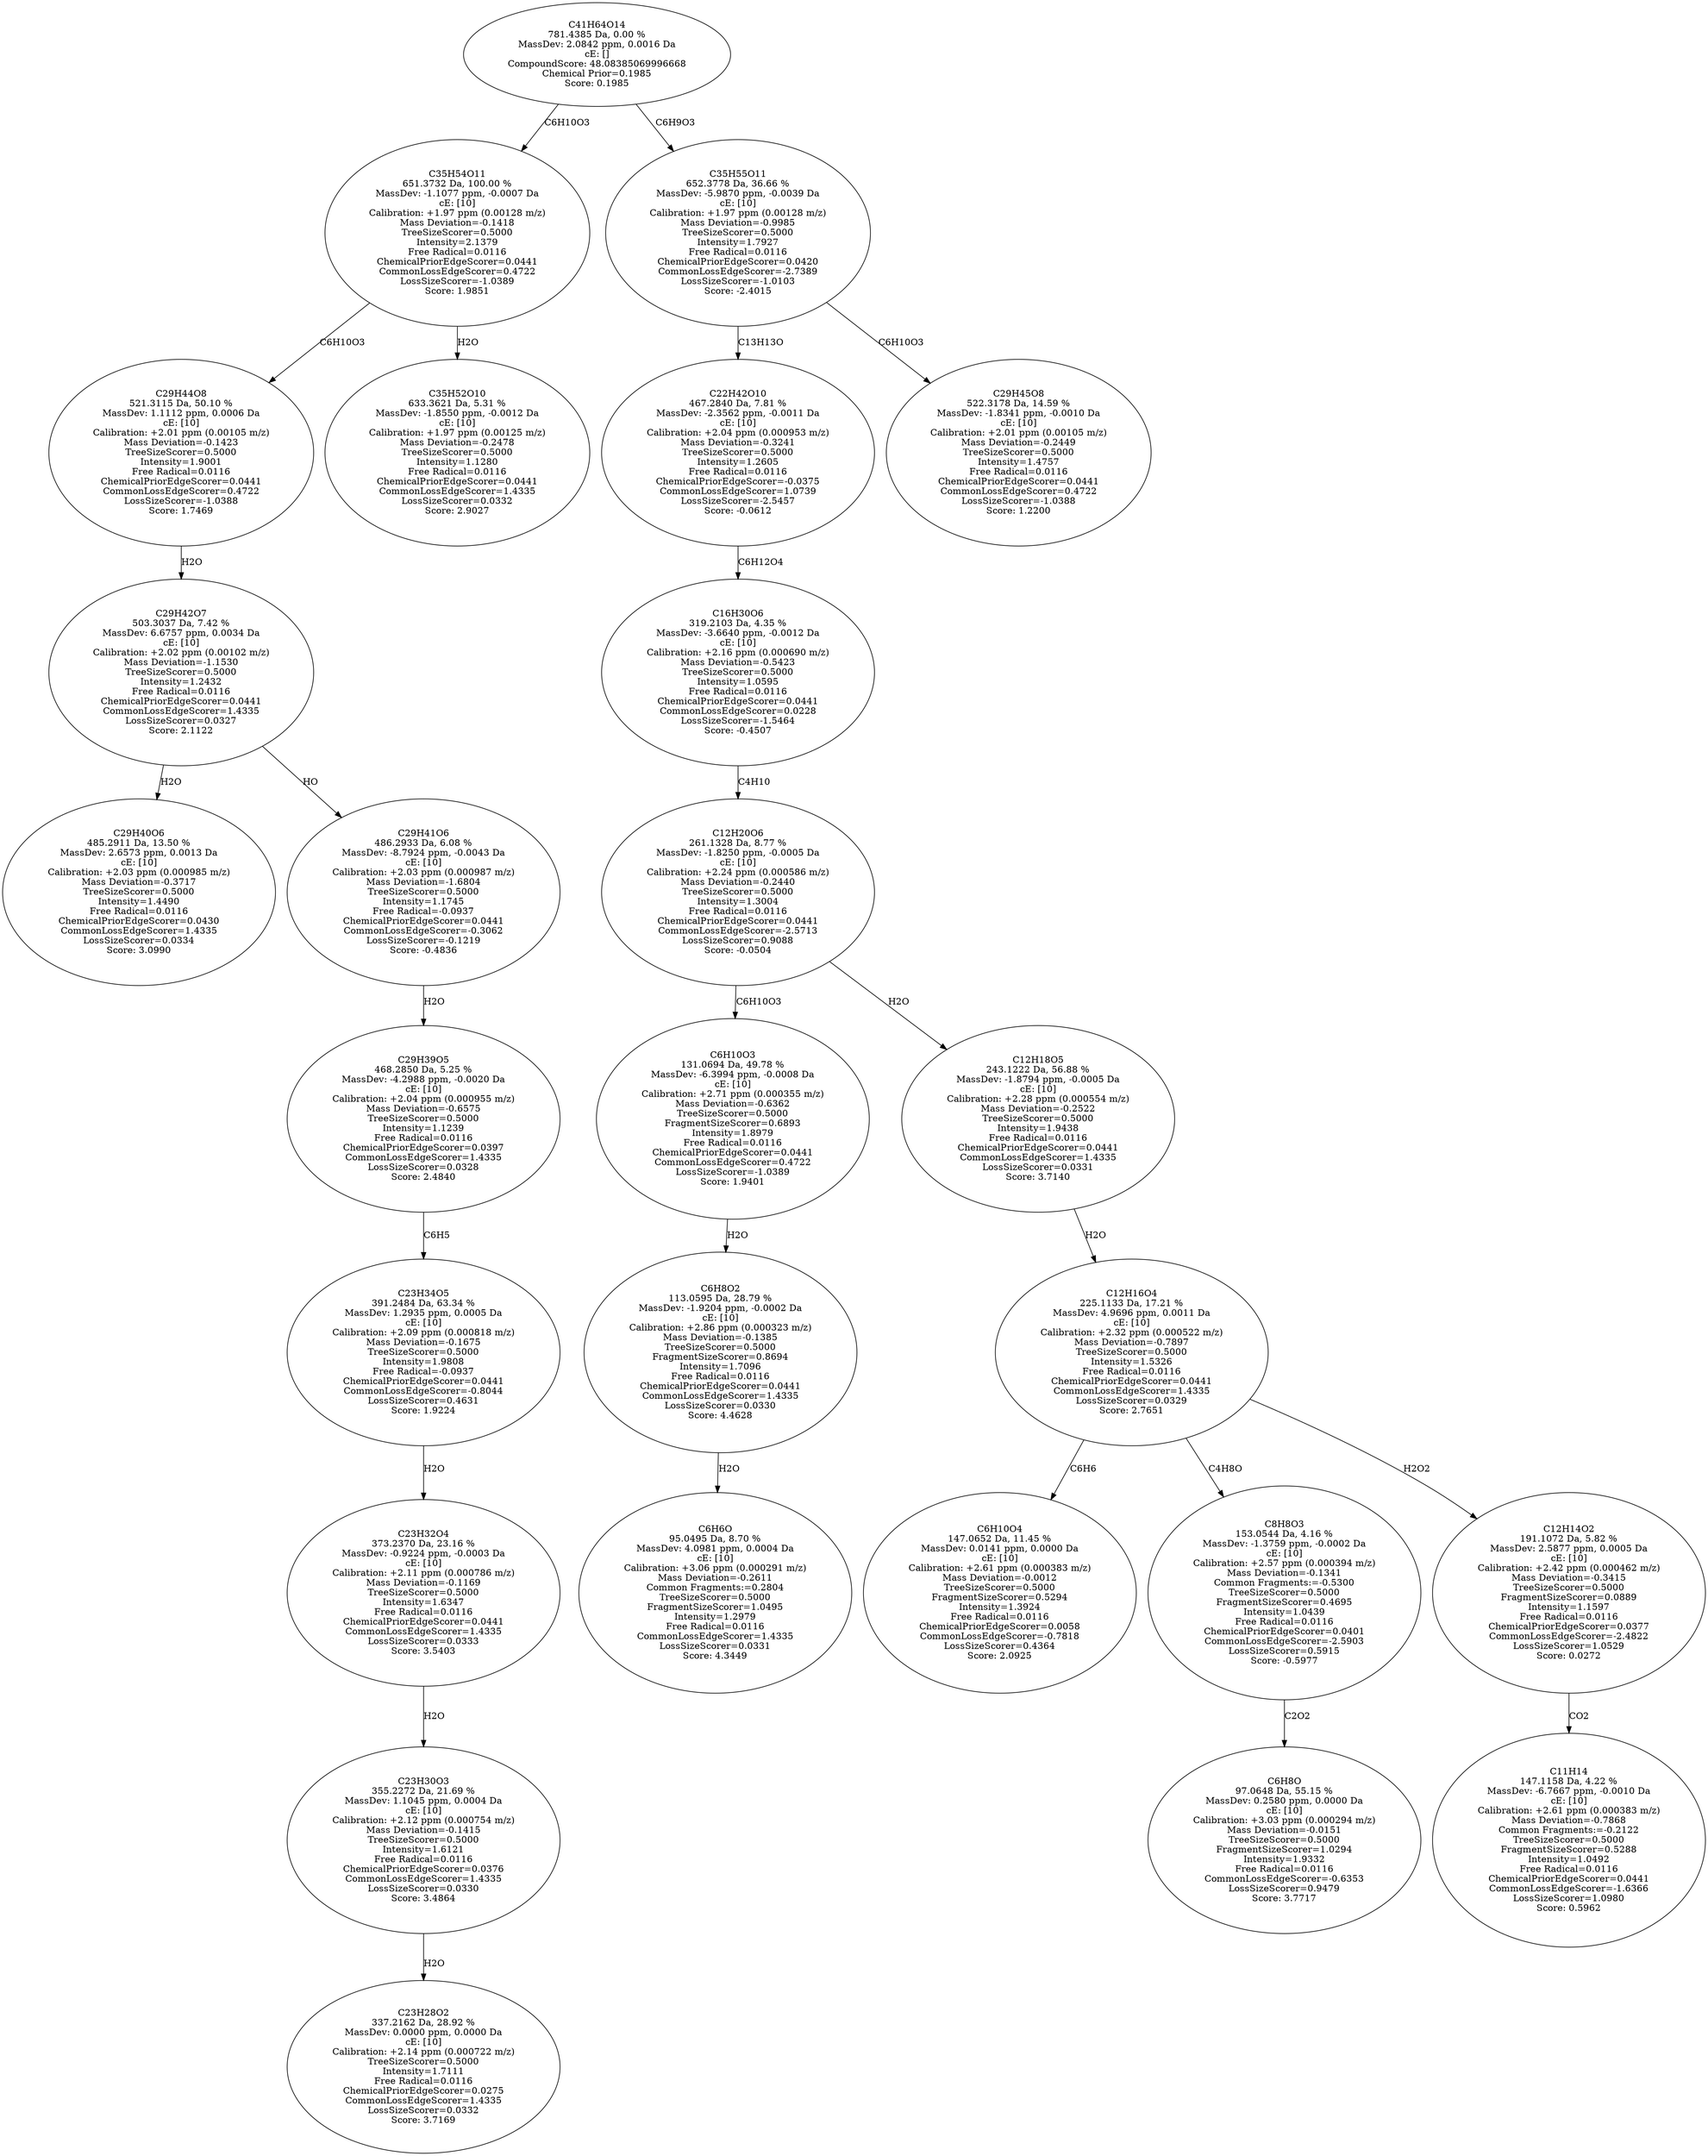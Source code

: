 strict digraph {
v1 [label="C29H40O6\n485.2911 Da, 13.50 %\nMassDev: 2.6573 ppm, 0.0013 Da\ncE: [10]\nCalibration: +2.03 ppm (0.000985 m/z)\nMass Deviation=-0.3717\nTreeSizeScorer=0.5000\nIntensity=1.4490\nFree Radical=0.0116\nChemicalPriorEdgeScorer=0.0430\nCommonLossEdgeScorer=1.4335\nLossSizeScorer=0.0334\nScore: 3.0990"];
v2 [label="C23H28O2\n337.2162 Da, 28.92 %\nMassDev: 0.0000 ppm, 0.0000 Da\ncE: [10]\nCalibration: +2.14 ppm (0.000722 m/z)\nTreeSizeScorer=0.5000\nIntensity=1.7111\nFree Radical=0.0116\nChemicalPriorEdgeScorer=0.0275\nCommonLossEdgeScorer=1.4335\nLossSizeScorer=0.0332\nScore: 3.7169"];
v3 [label="C23H30O3\n355.2272 Da, 21.69 %\nMassDev: 1.1045 ppm, 0.0004 Da\ncE: [10]\nCalibration: +2.12 ppm (0.000754 m/z)\nMass Deviation=-0.1415\nTreeSizeScorer=0.5000\nIntensity=1.6121\nFree Radical=0.0116\nChemicalPriorEdgeScorer=0.0376\nCommonLossEdgeScorer=1.4335\nLossSizeScorer=0.0330\nScore: 3.4864"];
v4 [label="C23H32O4\n373.2370 Da, 23.16 %\nMassDev: -0.9224 ppm, -0.0003 Da\ncE: [10]\nCalibration: +2.11 ppm (0.000786 m/z)\nMass Deviation=-0.1169\nTreeSizeScorer=0.5000\nIntensity=1.6347\nFree Radical=0.0116\nChemicalPriorEdgeScorer=0.0441\nCommonLossEdgeScorer=1.4335\nLossSizeScorer=0.0333\nScore: 3.5403"];
v5 [label="C23H34O5\n391.2484 Da, 63.34 %\nMassDev: 1.2935 ppm, 0.0005 Da\ncE: [10]\nCalibration: +2.09 ppm (0.000818 m/z)\nMass Deviation=-0.1675\nTreeSizeScorer=0.5000\nIntensity=1.9808\nFree Radical=-0.0937\nChemicalPriorEdgeScorer=0.0441\nCommonLossEdgeScorer=-0.8044\nLossSizeScorer=0.4631\nScore: 1.9224"];
v6 [label="C29H39O5\n468.2850 Da, 5.25 %\nMassDev: -4.2988 ppm, -0.0020 Da\ncE: [10]\nCalibration: +2.04 ppm (0.000955 m/z)\nMass Deviation=-0.6575\nTreeSizeScorer=0.5000\nIntensity=1.1239\nFree Radical=0.0116\nChemicalPriorEdgeScorer=0.0397\nCommonLossEdgeScorer=1.4335\nLossSizeScorer=0.0328\nScore: 2.4840"];
v7 [label="C29H41O6\n486.2933 Da, 6.08 %\nMassDev: -8.7924 ppm, -0.0043 Da\ncE: [10]\nCalibration: +2.03 ppm (0.000987 m/z)\nMass Deviation=-1.6804\nTreeSizeScorer=0.5000\nIntensity=1.1745\nFree Radical=-0.0937\nChemicalPriorEdgeScorer=0.0441\nCommonLossEdgeScorer=-0.3062\nLossSizeScorer=-0.1219\nScore: -0.4836"];
v8 [label="C29H42O7\n503.3037 Da, 7.42 %\nMassDev: 6.6757 ppm, 0.0034 Da\ncE: [10]\nCalibration: +2.02 ppm (0.00102 m/z)\nMass Deviation=-1.1530\nTreeSizeScorer=0.5000\nIntensity=1.2432\nFree Radical=0.0116\nChemicalPriorEdgeScorer=0.0441\nCommonLossEdgeScorer=1.4335\nLossSizeScorer=0.0327\nScore: 2.1122"];
v9 [label="C29H44O8\n521.3115 Da, 50.10 %\nMassDev: 1.1112 ppm, 0.0006 Da\ncE: [10]\nCalibration: +2.01 ppm (0.00105 m/z)\nMass Deviation=-0.1423\nTreeSizeScorer=0.5000\nIntensity=1.9001\nFree Radical=0.0116\nChemicalPriorEdgeScorer=0.0441\nCommonLossEdgeScorer=0.4722\nLossSizeScorer=-1.0388\nScore: 1.7469"];
v10 [label="C35H52O10\n633.3621 Da, 5.31 %\nMassDev: -1.8550 ppm, -0.0012 Da\ncE: [10]\nCalibration: +1.97 ppm (0.00125 m/z)\nMass Deviation=-0.2478\nTreeSizeScorer=0.5000\nIntensity=1.1280\nFree Radical=0.0116\nChemicalPriorEdgeScorer=0.0441\nCommonLossEdgeScorer=1.4335\nLossSizeScorer=0.0332\nScore: 2.9027"];
v11 [label="C35H54O11\n651.3732 Da, 100.00 %\nMassDev: -1.1077 ppm, -0.0007 Da\ncE: [10]\nCalibration: +1.97 ppm (0.00128 m/z)\nMass Deviation=-0.1418\nTreeSizeScorer=0.5000\nIntensity=2.1379\nFree Radical=0.0116\nChemicalPriorEdgeScorer=0.0441\nCommonLossEdgeScorer=0.4722\nLossSizeScorer=-1.0389\nScore: 1.9851"];
v12 [label="C6H6O\n95.0495 Da, 8.70 %\nMassDev: 4.0981 ppm, 0.0004 Da\ncE: [10]\nCalibration: +3.06 ppm (0.000291 m/z)\nMass Deviation=-0.2611\nCommon Fragments:=0.2804\nTreeSizeScorer=0.5000\nFragmentSizeScorer=1.0495\nIntensity=1.2979\nFree Radical=0.0116\nCommonLossEdgeScorer=1.4335\nLossSizeScorer=0.0331\nScore: 4.3449"];
v13 [label="C6H8O2\n113.0595 Da, 28.79 %\nMassDev: -1.9204 ppm, -0.0002 Da\ncE: [10]\nCalibration: +2.86 ppm (0.000323 m/z)\nMass Deviation=-0.1385\nTreeSizeScorer=0.5000\nFragmentSizeScorer=0.8694\nIntensity=1.7096\nFree Radical=0.0116\nChemicalPriorEdgeScorer=0.0441\nCommonLossEdgeScorer=1.4335\nLossSizeScorer=0.0330\nScore: 4.4628"];
v14 [label="C6H10O3\n131.0694 Da, 49.78 %\nMassDev: -6.3994 ppm, -0.0008 Da\ncE: [10]\nCalibration: +2.71 ppm (0.000355 m/z)\nMass Deviation=-0.6362\nTreeSizeScorer=0.5000\nFragmentSizeScorer=0.6893\nIntensity=1.8979\nFree Radical=0.0116\nChemicalPriorEdgeScorer=0.0441\nCommonLossEdgeScorer=0.4722\nLossSizeScorer=-1.0389\nScore: 1.9401"];
v15 [label="C6H10O4\n147.0652 Da, 11.45 %\nMassDev: 0.0141 ppm, 0.0000 Da\ncE: [10]\nCalibration: +2.61 ppm (0.000383 m/z)\nMass Deviation=-0.0012\nTreeSizeScorer=0.5000\nFragmentSizeScorer=0.5294\nIntensity=1.3924\nFree Radical=0.0116\nChemicalPriorEdgeScorer=0.0058\nCommonLossEdgeScorer=-0.7818\nLossSizeScorer=0.4364\nScore: 2.0925"];
v16 [label="C6H8O\n97.0648 Da, 55.15 %\nMassDev: 0.2580 ppm, 0.0000 Da\ncE: [10]\nCalibration: +3.03 ppm (0.000294 m/z)\nMass Deviation=-0.0151\nTreeSizeScorer=0.5000\nFragmentSizeScorer=1.0294\nIntensity=1.9332\nFree Radical=0.0116\nCommonLossEdgeScorer=-0.6353\nLossSizeScorer=0.9479\nScore: 3.7717"];
v17 [label="C8H8O3\n153.0544 Da, 4.16 %\nMassDev: -1.3759 ppm, -0.0002 Da\ncE: [10]\nCalibration: +2.57 ppm (0.000394 m/z)\nMass Deviation=-0.1341\nCommon Fragments:=-0.5300\nTreeSizeScorer=0.5000\nFragmentSizeScorer=0.4695\nIntensity=1.0439\nFree Radical=0.0116\nChemicalPriorEdgeScorer=0.0401\nCommonLossEdgeScorer=-2.5903\nLossSizeScorer=0.5915\nScore: -0.5977"];
v18 [label="C11H14\n147.1158 Da, 4.22 %\nMassDev: -6.7667 ppm, -0.0010 Da\ncE: [10]\nCalibration: +2.61 ppm (0.000383 m/z)\nMass Deviation=-0.7868\nCommon Fragments:=-0.2122\nTreeSizeScorer=0.5000\nFragmentSizeScorer=0.5288\nIntensity=1.0492\nFree Radical=0.0116\nChemicalPriorEdgeScorer=0.0441\nCommonLossEdgeScorer=-1.6366\nLossSizeScorer=1.0980\nScore: 0.5962"];
v19 [label="C12H14O2\n191.1072 Da, 5.82 %\nMassDev: 2.5877 ppm, 0.0005 Da\ncE: [10]\nCalibration: +2.42 ppm (0.000462 m/z)\nMass Deviation=-0.3415\nTreeSizeScorer=0.5000\nFragmentSizeScorer=0.0889\nIntensity=1.1597\nFree Radical=0.0116\nChemicalPriorEdgeScorer=0.0377\nCommonLossEdgeScorer=-2.4822\nLossSizeScorer=1.0529\nScore: 0.0272"];
v20 [label="C12H16O4\n225.1133 Da, 17.21 %\nMassDev: 4.9696 ppm, 0.0011 Da\ncE: [10]\nCalibration: +2.32 ppm (0.000522 m/z)\nMass Deviation=-0.7897\nTreeSizeScorer=0.5000\nIntensity=1.5326\nFree Radical=0.0116\nChemicalPriorEdgeScorer=0.0441\nCommonLossEdgeScorer=1.4335\nLossSizeScorer=0.0329\nScore: 2.7651"];
v21 [label="C12H18O5\n243.1222 Da, 56.88 %\nMassDev: -1.8794 ppm, -0.0005 Da\ncE: [10]\nCalibration: +2.28 ppm (0.000554 m/z)\nMass Deviation=-0.2522\nTreeSizeScorer=0.5000\nIntensity=1.9438\nFree Radical=0.0116\nChemicalPriorEdgeScorer=0.0441\nCommonLossEdgeScorer=1.4335\nLossSizeScorer=0.0331\nScore: 3.7140"];
v22 [label="C12H20O6\n261.1328 Da, 8.77 %\nMassDev: -1.8250 ppm, -0.0005 Da\ncE: [10]\nCalibration: +2.24 ppm (0.000586 m/z)\nMass Deviation=-0.2440\nTreeSizeScorer=0.5000\nIntensity=1.3004\nFree Radical=0.0116\nChemicalPriorEdgeScorer=0.0441\nCommonLossEdgeScorer=-2.5713\nLossSizeScorer=0.9088\nScore: -0.0504"];
v23 [label="C16H30O6\n319.2103 Da, 4.35 %\nMassDev: -3.6640 ppm, -0.0012 Da\ncE: [10]\nCalibration: +2.16 ppm (0.000690 m/z)\nMass Deviation=-0.5423\nTreeSizeScorer=0.5000\nIntensity=1.0595\nFree Radical=0.0116\nChemicalPriorEdgeScorer=0.0441\nCommonLossEdgeScorer=0.0228\nLossSizeScorer=-1.5464\nScore: -0.4507"];
v24 [label="C22H42O10\n467.2840 Da, 7.81 %\nMassDev: -2.3562 ppm, -0.0011 Da\ncE: [10]\nCalibration: +2.04 ppm (0.000953 m/z)\nMass Deviation=-0.3241\nTreeSizeScorer=0.5000\nIntensity=1.2605\nFree Radical=0.0116\nChemicalPriorEdgeScorer=-0.0375\nCommonLossEdgeScorer=1.0739\nLossSizeScorer=-2.5457\nScore: -0.0612"];
v25 [label="C29H45O8\n522.3178 Da, 14.59 %\nMassDev: -1.8341 ppm, -0.0010 Da\ncE: [10]\nCalibration: +2.01 ppm (0.00105 m/z)\nMass Deviation=-0.2449\nTreeSizeScorer=0.5000\nIntensity=1.4757\nFree Radical=0.0116\nChemicalPriorEdgeScorer=0.0441\nCommonLossEdgeScorer=0.4722\nLossSizeScorer=-1.0388\nScore: 1.2200"];
v26 [label="C35H55O11\n652.3778 Da, 36.66 %\nMassDev: -5.9870 ppm, -0.0039 Da\ncE: [10]\nCalibration: +1.97 ppm (0.00128 m/z)\nMass Deviation=-0.9985\nTreeSizeScorer=0.5000\nIntensity=1.7927\nFree Radical=0.0116\nChemicalPriorEdgeScorer=0.0420\nCommonLossEdgeScorer=-2.7389\nLossSizeScorer=-1.0103\nScore: -2.4015"];
v27 [label="C41H64O14\n781.4385 Da, 0.00 %\nMassDev: 2.0842 ppm, 0.0016 Da\ncE: []\nCompoundScore: 48.08385069996668\nChemical Prior=0.1985\nScore: 0.1985"];
v8 -> v1 [label="H2O"];
v3 -> v2 [label="H2O"];
v4 -> v3 [label="H2O"];
v5 -> v4 [label="H2O"];
v6 -> v5 [label="C6H5"];
v7 -> v6 [label="H2O"];
v8 -> v7 [label="HO"];
v9 -> v8 [label="H2O"];
v11 -> v9 [label="C6H10O3"];
v11 -> v10 [label="H2O"];
v27 -> v11 [label="C6H10O3"];
v13 -> v12 [label="H2O"];
v14 -> v13 [label="H2O"];
v22 -> v14 [label="C6H10O3"];
v20 -> v15 [label="C6H6"];
v17 -> v16 [label="C2O2"];
v20 -> v17 [label="C4H8O"];
v19 -> v18 [label="CO2"];
v20 -> v19 [label="H2O2"];
v21 -> v20 [label="H2O"];
v22 -> v21 [label="H2O"];
v23 -> v22 [label="C4H10"];
v24 -> v23 [label="C6H12O4"];
v26 -> v24 [label="C13H13O"];
v26 -> v25 [label="C6H10O3"];
v27 -> v26 [label="C6H9O3"];
}